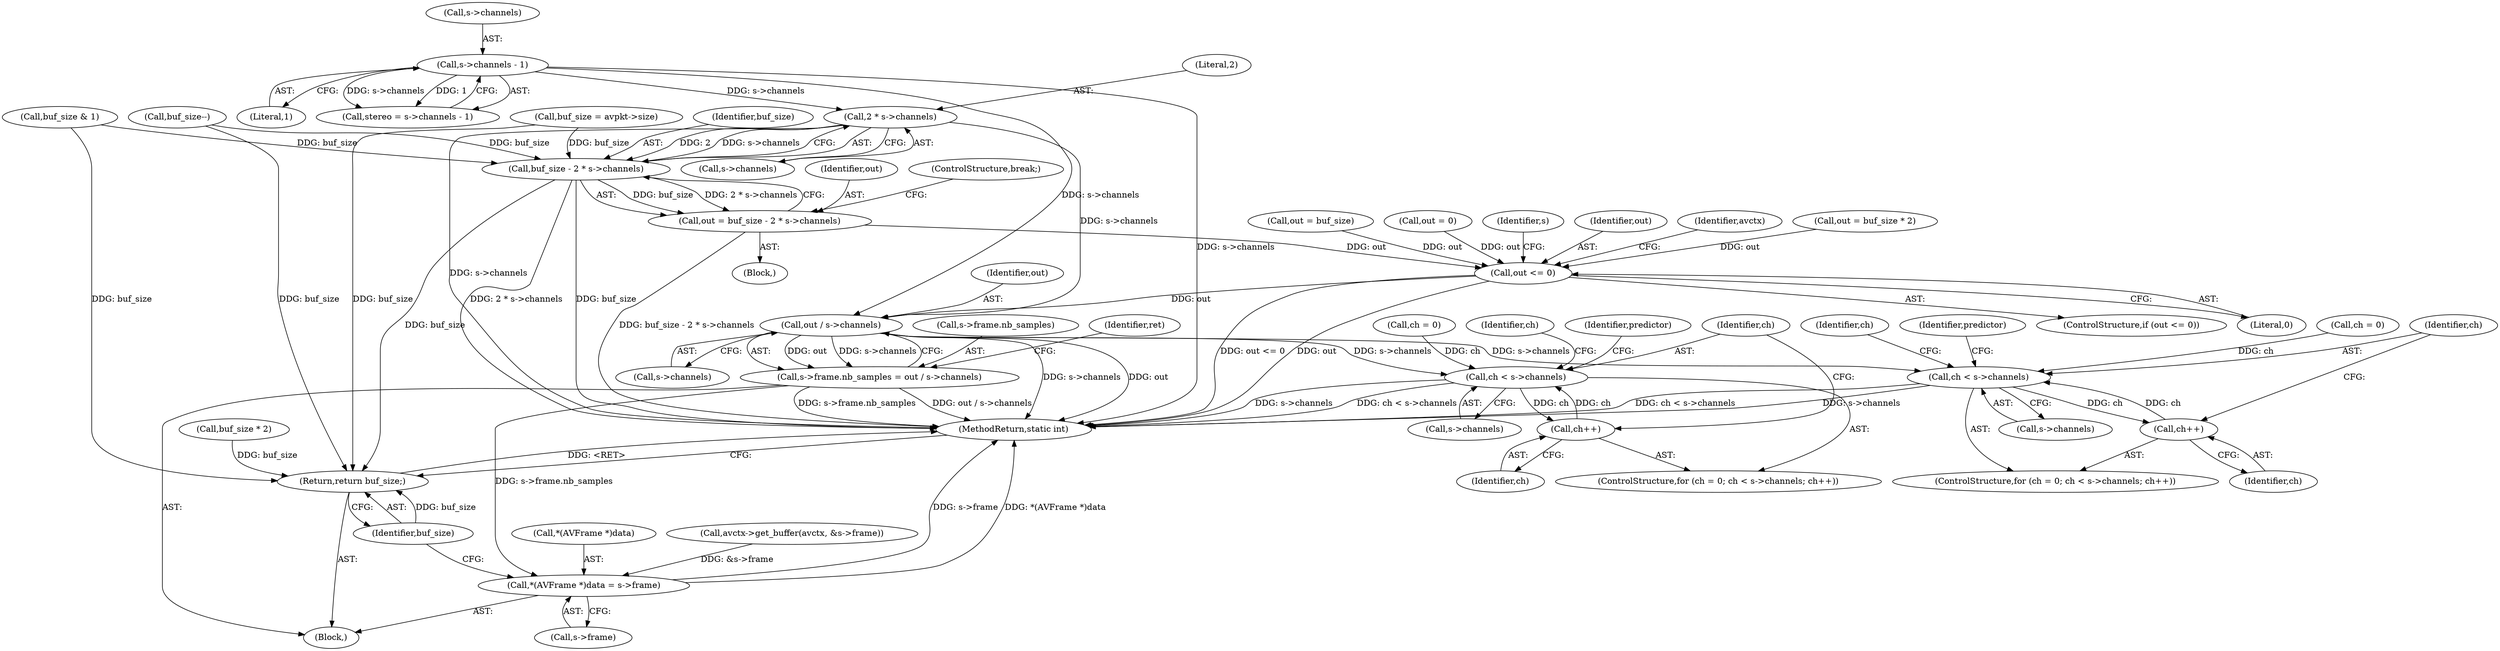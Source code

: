 digraph "0_libav_ce7aee9b733134649a6ce2fa743e51733f33e67e@pointer" {
"1000182" [label="(Call,2 * s->channels)"];
"1000152" [label="(Call,s->channels - 1)"];
"1000180" [label="(Call,buf_size - 2 * s->channels)"];
"1000178" [label="(Call,out = buf_size - 2 * s->channels)"];
"1000206" [label="(Call,out <= 0)"];
"1000223" [label="(Call,out / s->channels)"];
"1000217" [label="(Call,s->frame.nb_samples = out / s->channels)"];
"1000680" [label="(Call,*(AVFrame *)data = s->frame)"];
"1000347" [label="(Call,ch < s->channels)"];
"1000352" [label="(Call,ch++)"];
"1000416" [label="(Call,ch < s->channels)"];
"1000421" [label="(Call,ch++)"];
"1000688" [label="(Return,return buf_size;)"];
"1000433" [label="(Identifier,ch)"];
"1000343" [label="(ControlStructure,for (ch = 0; ch < s->channels; ch++))"];
"1000206" [label="(Call,out <= 0)"];
"1000184" [label="(Call,s->channels)"];
"1000418" [label="(Call,s->channels)"];
"1000681" [label="(Call,*(AVFrame *)data)"];
"1000690" [label="(MethodReturn,static int)"];
"1000220" [label="(Identifier,s)"];
"1000685" [label="(Call,s->frame)"];
"1000182" [label="(Call,2 * s->channels)"];
"1000179" [label="(Identifier,out)"];
"1000223" [label="(Call,out / s->channels)"];
"1000421" [label="(Call,ch++)"];
"1000114" [label="(Block,)"];
"1000347" [label="(Call,ch < s->channels)"];
"1000232" [label="(Call,avctx->get_buffer(avctx, &s->frame))"];
"1000197" [label="(Call,buf_size * 2)"];
"1000425" [label="(Identifier,predictor)"];
"1000180" [label="(Call,buf_size - 2 * s->channels)"];
"1000225" [label="(Call,s->channels)"];
"1000205" [label="(ControlStructure,if (out <= 0))"];
"1000413" [label="(Call,ch = 0)"];
"1000680" [label="(Call,*(AVFrame *)data = s->frame)"];
"1000178" [label="(Call,out = buf_size - 2 * s->channels)"];
"1000207" [label="(Identifier,out)"];
"1000422" [label="(Identifier,ch)"];
"1000208" [label="(Literal,0)"];
"1000156" [label="(Literal,1)"];
"1000187" [label="(ControlStructure,break;)"];
"1000152" [label="(Call,s->channels - 1)"];
"1000150" [label="(Call,stereo = s->channels - 1)"];
"1000211" [label="(Identifier,avctx)"];
"1000349" [label="(Call,s->channels)"];
"1000165" [label="(Call,buf_size--)"];
"1000175" [label="(Block,)"];
"1000224" [label="(Identifier,out)"];
"1000231" [label="(Identifier,ret)"];
"1000161" [label="(Call,buf_size & 1)"];
"1000183" [label="(Literal,2)"];
"1000195" [label="(Call,out = buf_size * 2)"];
"1000217" [label="(Call,s->frame.nb_samples = out / s->channels)"];
"1000348" [label="(Identifier,ch)"];
"1000352" [label="(Call,ch++)"];
"1000344" [label="(Call,ch = 0)"];
"1000353" [label="(Identifier,ch)"];
"1000218" [label="(Call,s->frame.nb_samples)"];
"1000372" [label="(Identifier,ch)"];
"1000181" [label="(Identifier,buf_size)"];
"1000201" [label="(Call,out = buf_size)"];
"1000689" [label="(Identifier,buf_size)"];
"1000357" [label="(Identifier,predictor)"];
"1000122" [label="(Call,buf_size = avpkt->size)"];
"1000416" [label="(Call,ch < s->channels)"];
"1000412" [label="(ControlStructure,for (ch = 0; ch < s->channels; ch++))"];
"1000688" [label="(Return,return buf_size;)"];
"1000153" [label="(Call,s->channels)"];
"1000140" [label="(Call,out = 0)"];
"1000417" [label="(Identifier,ch)"];
"1000182" -> "1000180"  [label="AST: "];
"1000182" -> "1000184"  [label="CFG: "];
"1000183" -> "1000182"  [label="AST: "];
"1000184" -> "1000182"  [label="AST: "];
"1000180" -> "1000182"  [label="CFG: "];
"1000182" -> "1000690"  [label="DDG: s->channels"];
"1000182" -> "1000180"  [label="DDG: 2"];
"1000182" -> "1000180"  [label="DDG: s->channels"];
"1000152" -> "1000182"  [label="DDG: s->channels"];
"1000182" -> "1000223"  [label="DDG: s->channels"];
"1000152" -> "1000150"  [label="AST: "];
"1000152" -> "1000156"  [label="CFG: "];
"1000153" -> "1000152"  [label="AST: "];
"1000156" -> "1000152"  [label="AST: "];
"1000150" -> "1000152"  [label="CFG: "];
"1000152" -> "1000690"  [label="DDG: s->channels"];
"1000152" -> "1000150"  [label="DDG: s->channels"];
"1000152" -> "1000150"  [label="DDG: 1"];
"1000152" -> "1000223"  [label="DDG: s->channels"];
"1000180" -> "1000178"  [label="AST: "];
"1000181" -> "1000180"  [label="AST: "];
"1000178" -> "1000180"  [label="CFG: "];
"1000180" -> "1000690"  [label="DDG: 2 * s->channels"];
"1000180" -> "1000690"  [label="DDG: buf_size"];
"1000180" -> "1000178"  [label="DDG: buf_size"];
"1000180" -> "1000178"  [label="DDG: 2 * s->channels"];
"1000165" -> "1000180"  [label="DDG: buf_size"];
"1000161" -> "1000180"  [label="DDG: buf_size"];
"1000122" -> "1000180"  [label="DDG: buf_size"];
"1000180" -> "1000688"  [label="DDG: buf_size"];
"1000178" -> "1000175"  [label="AST: "];
"1000179" -> "1000178"  [label="AST: "];
"1000187" -> "1000178"  [label="CFG: "];
"1000178" -> "1000690"  [label="DDG: buf_size - 2 * s->channels"];
"1000178" -> "1000206"  [label="DDG: out"];
"1000206" -> "1000205"  [label="AST: "];
"1000206" -> "1000208"  [label="CFG: "];
"1000207" -> "1000206"  [label="AST: "];
"1000208" -> "1000206"  [label="AST: "];
"1000211" -> "1000206"  [label="CFG: "];
"1000220" -> "1000206"  [label="CFG: "];
"1000206" -> "1000690"  [label="DDG: out <= 0"];
"1000206" -> "1000690"  [label="DDG: out"];
"1000140" -> "1000206"  [label="DDG: out"];
"1000195" -> "1000206"  [label="DDG: out"];
"1000201" -> "1000206"  [label="DDG: out"];
"1000206" -> "1000223"  [label="DDG: out"];
"1000223" -> "1000217"  [label="AST: "];
"1000223" -> "1000225"  [label="CFG: "];
"1000224" -> "1000223"  [label="AST: "];
"1000225" -> "1000223"  [label="AST: "];
"1000217" -> "1000223"  [label="CFG: "];
"1000223" -> "1000690"  [label="DDG: s->channels"];
"1000223" -> "1000690"  [label="DDG: out"];
"1000223" -> "1000217"  [label="DDG: out"];
"1000223" -> "1000217"  [label="DDG: s->channels"];
"1000223" -> "1000347"  [label="DDG: s->channels"];
"1000223" -> "1000416"  [label="DDG: s->channels"];
"1000217" -> "1000114"  [label="AST: "];
"1000218" -> "1000217"  [label="AST: "];
"1000231" -> "1000217"  [label="CFG: "];
"1000217" -> "1000690"  [label="DDG: out / s->channels"];
"1000217" -> "1000690"  [label="DDG: s->frame.nb_samples"];
"1000217" -> "1000680"  [label="DDG: s->frame.nb_samples"];
"1000680" -> "1000114"  [label="AST: "];
"1000680" -> "1000685"  [label="CFG: "];
"1000681" -> "1000680"  [label="AST: "];
"1000685" -> "1000680"  [label="AST: "];
"1000689" -> "1000680"  [label="CFG: "];
"1000680" -> "1000690"  [label="DDG: *(AVFrame *)data"];
"1000680" -> "1000690"  [label="DDG: s->frame"];
"1000232" -> "1000680"  [label="DDG: &s->frame"];
"1000347" -> "1000343"  [label="AST: "];
"1000347" -> "1000349"  [label="CFG: "];
"1000348" -> "1000347"  [label="AST: "];
"1000349" -> "1000347"  [label="AST: "];
"1000357" -> "1000347"  [label="CFG: "];
"1000372" -> "1000347"  [label="CFG: "];
"1000347" -> "1000690"  [label="DDG: s->channels"];
"1000347" -> "1000690"  [label="DDG: ch < s->channels"];
"1000352" -> "1000347"  [label="DDG: ch"];
"1000344" -> "1000347"  [label="DDG: ch"];
"1000347" -> "1000352"  [label="DDG: ch"];
"1000352" -> "1000343"  [label="AST: "];
"1000352" -> "1000353"  [label="CFG: "];
"1000353" -> "1000352"  [label="AST: "];
"1000348" -> "1000352"  [label="CFG: "];
"1000416" -> "1000412"  [label="AST: "];
"1000416" -> "1000418"  [label="CFG: "];
"1000417" -> "1000416"  [label="AST: "];
"1000418" -> "1000416"  [label="AST: "];
"1000425" -> "1000416"  [label="CFG: "];
"1000433" -> "1000416"  [label="CFG: "];
"1000416" -> "1000690"  [label="DDG: ch < s->channels"];
"1000416" -> "1000690"  [label="DDG: s->channels"];
"1000413" -> "1000416"  [label="DDG: ch"];
"1000421" -> "1000416"  [label="DDG: ch"];
"1000416" -> "1000421"  [label="DDG: ch"];
"1000421" -> "1000412"  [label="AST: "];
"1000421" -> "1000422"  [label="CFG: "];
"1000422" -> "1000421"  [label="AST: "];
"1000417" -> "1000421"  [label="CFG: "];
"1000688" -> "1000114"  [label="AST: "];
"1000688" -> "1000689"  [label="CFG: "];
"1000689" -> "1000688"  [label="AST: "];
"1000690" -> "1000688"  [label="CFG: "];
"1000688" -> "1000690"  [label="DDG: <RET>"];
"1000689" -> "1000688"  [label="DDG: buf_size"];
"1000165" -> "1000688"  [label="DDG: buf_size"];
"1000161" -> "1000688"  [label="DDG: buf_size"];
"1000197" -> "1000688"  [label="DDG: buf_size"];
"1000122" -> "1000688"  [label="DDG: buf_size"];
}
